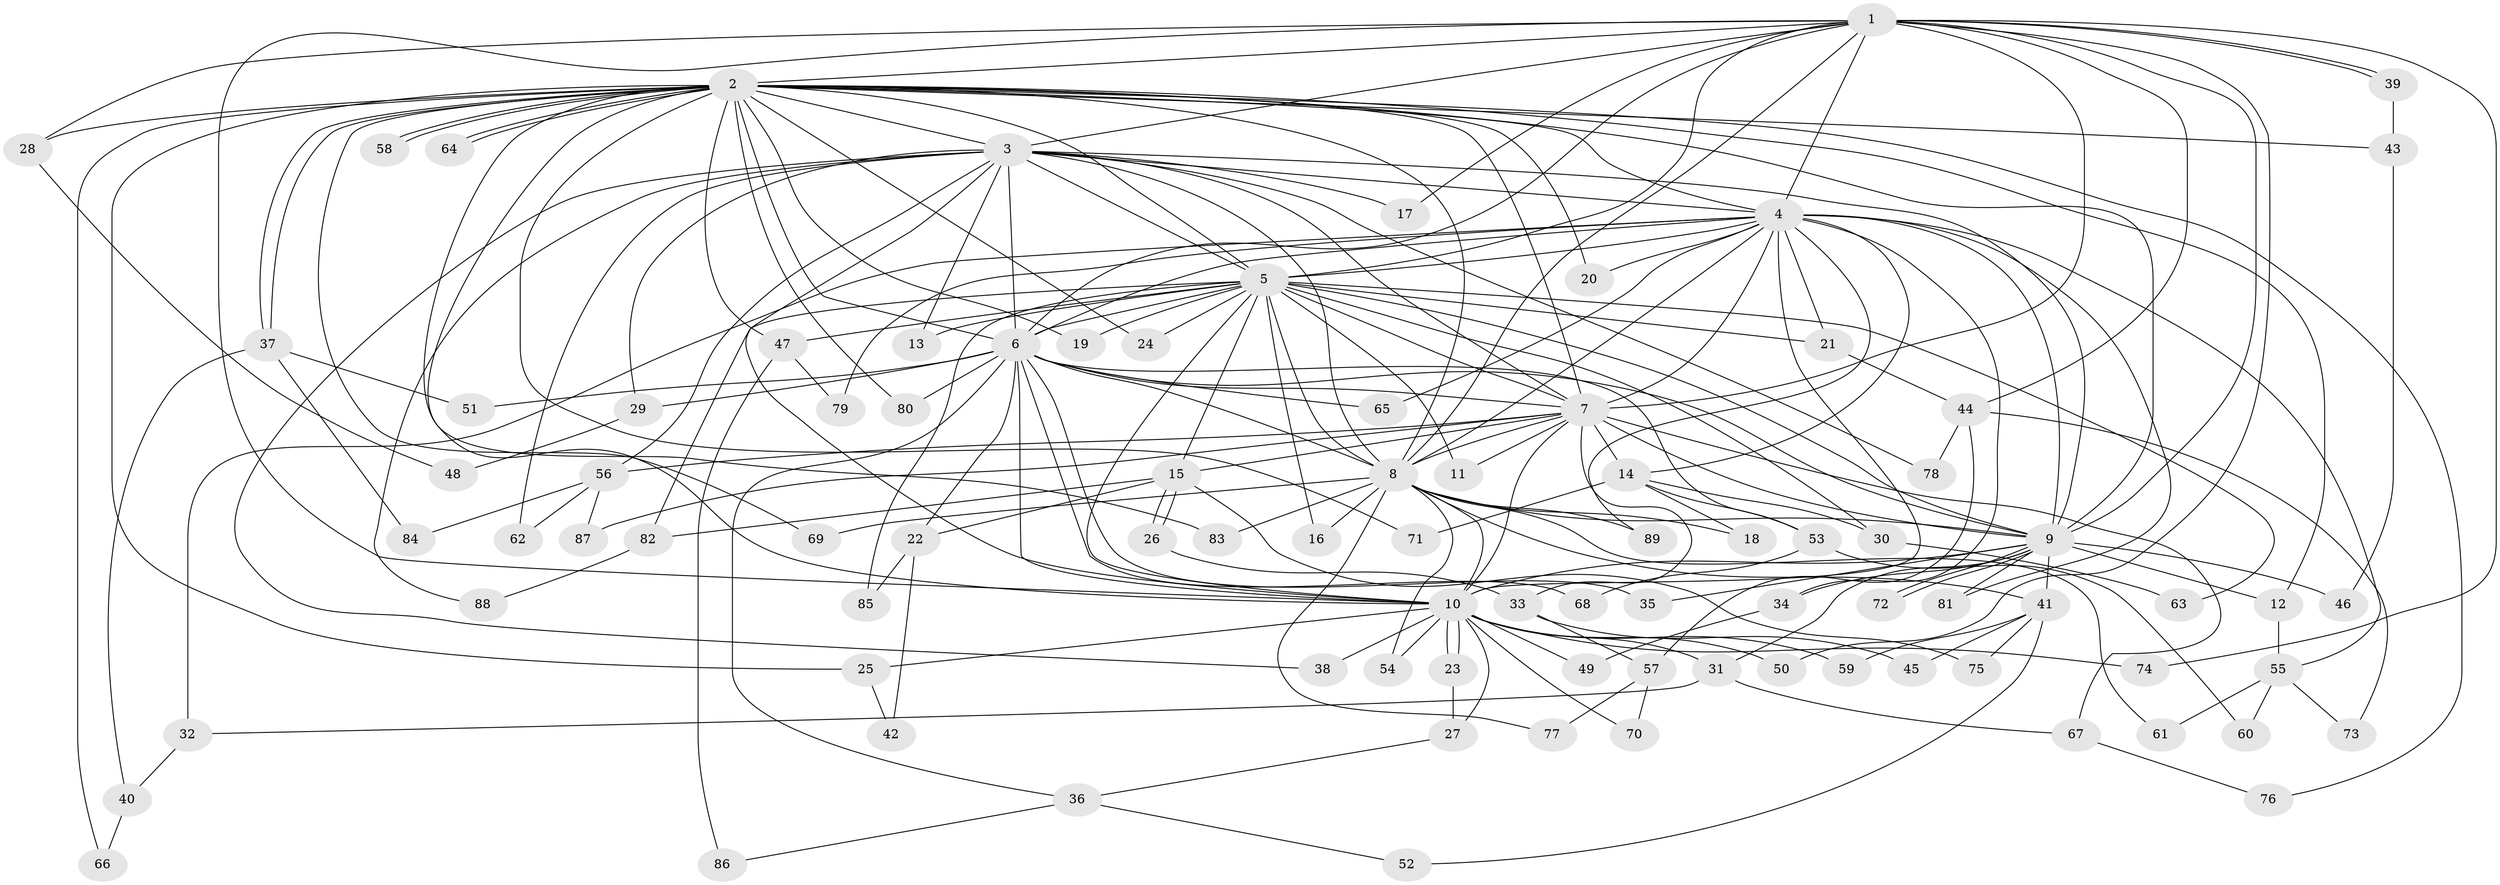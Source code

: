 // Generated by graph-tools (version 1.1) at 2025/01/03/09/25 03:01:24]
// undirected, 89 vertices, 203 edges
graph export_dot {
graph [start="1"]
  node [color=gray90,style=filled];
  1;
  2;
  3;
  4;
  5;
  6;
  7;
  8;
  9;
  10;
  11;
  12;
  13;
  14;
  15;
  16;
  17;
  18;
  19;
  20;
  21;
  22;
  23;
  24;
  25;
  26;
  27;
  28;
  29;
  30;
  31;
  32;
  33;
  34;
  35;
  36;
  37;
  38;
  39;
  40;
  41;
  42;
  43;
  44;
  45;
  46;
  47;
  48;
  49;
  50;
  51;
  52;
  53;
  54;
  55;
  56;
  57;
  58;
  59;
  60;
  61;
  62;
  63;
  64;
  65;
  66;
  67;
  68;
  69;
  70;
  71;
  72;
  73;
  74;
  75;
  76;
  77;
  78;
  79;
  80;
  81;
  82;
  83;
  84;
  85;
  86;
  87;
  88;
  89;
  1 -- 2;
  1 -- 3;
  1 -- 4;
  1 -- 5;
  1 -- 6;
  1 -- 7;
  1 -- 8;
  1 -- 9;
  1 -- 10;
  1 -- 17;
  1 -- 28;
  1 -- 39;
  1 -- 39;
  1 -- 44;
  1 -- 50;
  1 -- 74;
  2 -- 3;
  2 -- 4;
  2 -- 5;
  2 -- 6;
  2 -- 7;
  2 -- 8;
  2 -- 9;
  2 -- 10;
  2 -- 12;
  2 -- 19;
  2 -- 20;
  2 -- 24;
  2 -- 25;
  2 -- 28;
  2 -- 37;
  2 -- 37;
  2 -- 43;
  2 -- 47;
  2 -- 58;
  2 -- 58;
  2 -- 64;
  2 -- 64;
  2 -- 66;
  2 -- 69;
  2 -- 71;
  2 -- 76;
  2 -- 80;
  2 -- 83;
  3 -- 4;
  3 -- 5;
  3 -- 6;
  3 -- 7;
  3 -- 8;
  3 -- 9;
  3 -- 10;
  3 -- 13;
  3 -- 17;
  3 -- 29;
  3 -- 38;
  3 -- 56;
  3 -- 62;
  3 -- 78;
  3 -- 88;
  4 -- 5;
  4 -- 6;
  4 -- 7;
  4 -- 8;
  4 -- 9;
  4 -- 10;
  4 -- 14;
  4 -- 20;
  4 -- 21;
  4 -- 32;
  4 -- 34;
  4 -- 55;
  4 -- 65;
  4 -- 79;
  4 -- 81;
  4 -- 89;
  5 -- 6;
  5 -- 7;
  5 -- 8;
  5 -- 9;
  5 -- 10;
  5 -- 11;
  5 -- 13;
  5 -- 15;
  5 -- 16;
  5 -- 19;
  5 -- 21;
  5 -- 24;
  5 -- 30;
  5 -- 47;
  5 -- 63;
  5 -- 82;
  5 -- 85;
  6 -- 7;
  6 -- 8;
  6 -- 9;
  6 -- 10;
  6 -- 22;
  6 -- 29;
  6 -- 35;
  6 -- 36;
  6 -- 51;
  6 -- 53;
  6 -- 65;
  6 -- 68;
  6 -- 80;
  7 -- 8;
  7 -- 9;
  7 -- 10;
  7 -- 11;
  7 -- 14;
  7 -- 15;
  7 -- 33;
  7 -- 56;
  7 -- 67;
  7 -- 87;
  8 -- 9;
  8 -- 10;
  8 -- 16;
  8 -- 18;
  8 -- 41;
  8 -- 54;
  8 -- 61;
  8 -- 69;
  8 -- 77;
  8 -- 83;
  8 -- 89;
  9 -- 10;
  9 -- 12;
  9 -- 31;
  9 -- 34;
  9 -- 35;
  9 -- 41;
  9 -- 46;
  9 -- 72;
  9 -- 72;
  9 -- 81;
  10 -- 23;
  10 -- 23;
  10 -- 25;
  10 -- 27;
  10 -- 31;
  10 -- 38;
  10 -- 49;
  10 -- 50;
  10 -- 54;
  10 -- 59;
  10 -- 70;
  10 -- 74;
  12 -- 55;
  14 -- 18;
  14 -- 30;
  14 -- 53;
  14 -- 71;
  15 -- 22;
  15 -- 26;
  15 -- 26;
  15 -- 75;
  15 -- 82;
  21 -- 44;
  22 -- 42;
  22 -- 85;
  23 -- 27;
  25 -- 42;
  26 -- 33;
  27 -- 36;
  28 -- 48;
  29 -- 48;
  30 -- 63;
  31 -- 32;
  31 -- 67;
  32 -- 40;
  33 -- 45;
  33 -- 57;
  34 -- 49;
  36 -- 52;
  36 -- 86;
  37 -- 40;
  37 -- 51;
  37 -- 84;
  39 -- 43;
  40 -- 66;
  41 -- 45;
  41 -- 52;
  41 -- 59;
  41 -- 75;
  43 -- 46;
  44 -- 57;
  44 -- 73;
  44 -- 78;
  47 -- 79;
  47 -- 86;
  53 -- 60;
  53 -- 68;
  55 -- 60;
  55 -- 61;
  55 -- 73;
  56 -- 62;
  56 -- 84;
  56 -- 87;
  57 -- 70;
  57 -- 77;
  67 -- 76;
  82 -- 88;
}
